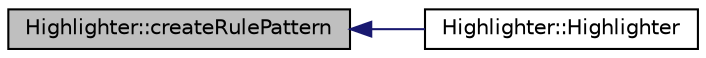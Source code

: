 digraph "Highlighter::createRulePattern"
{
 // INTERACTIVE_SVG=YES
  edge [fontname="Helvetica",fontsize="10",labelfontname="Helvetica",labelfontsize="10"];
  node [fontname="Helvetica",fontsize="10",shape=record];
  rankdir="LR";
  Node4 [label="Highlighter::createRulePattern",height=0.2,width=0.4,color="black", fillcolor="grey75", style="filled", fontcolor="black"];
  Node4 -> Node5 [dir="back",color="midnightblue",fontsize="10",style="solid",fontname="Helvetica"];
  Node5 [label="Highlighter::Highlighter",height=0.2,width=0.4,color="black", fillcolor="white", style="filled",URL="$class_highlighter.html#af9fa54a58a9365e91e5f8eccf22f5153"];
}
